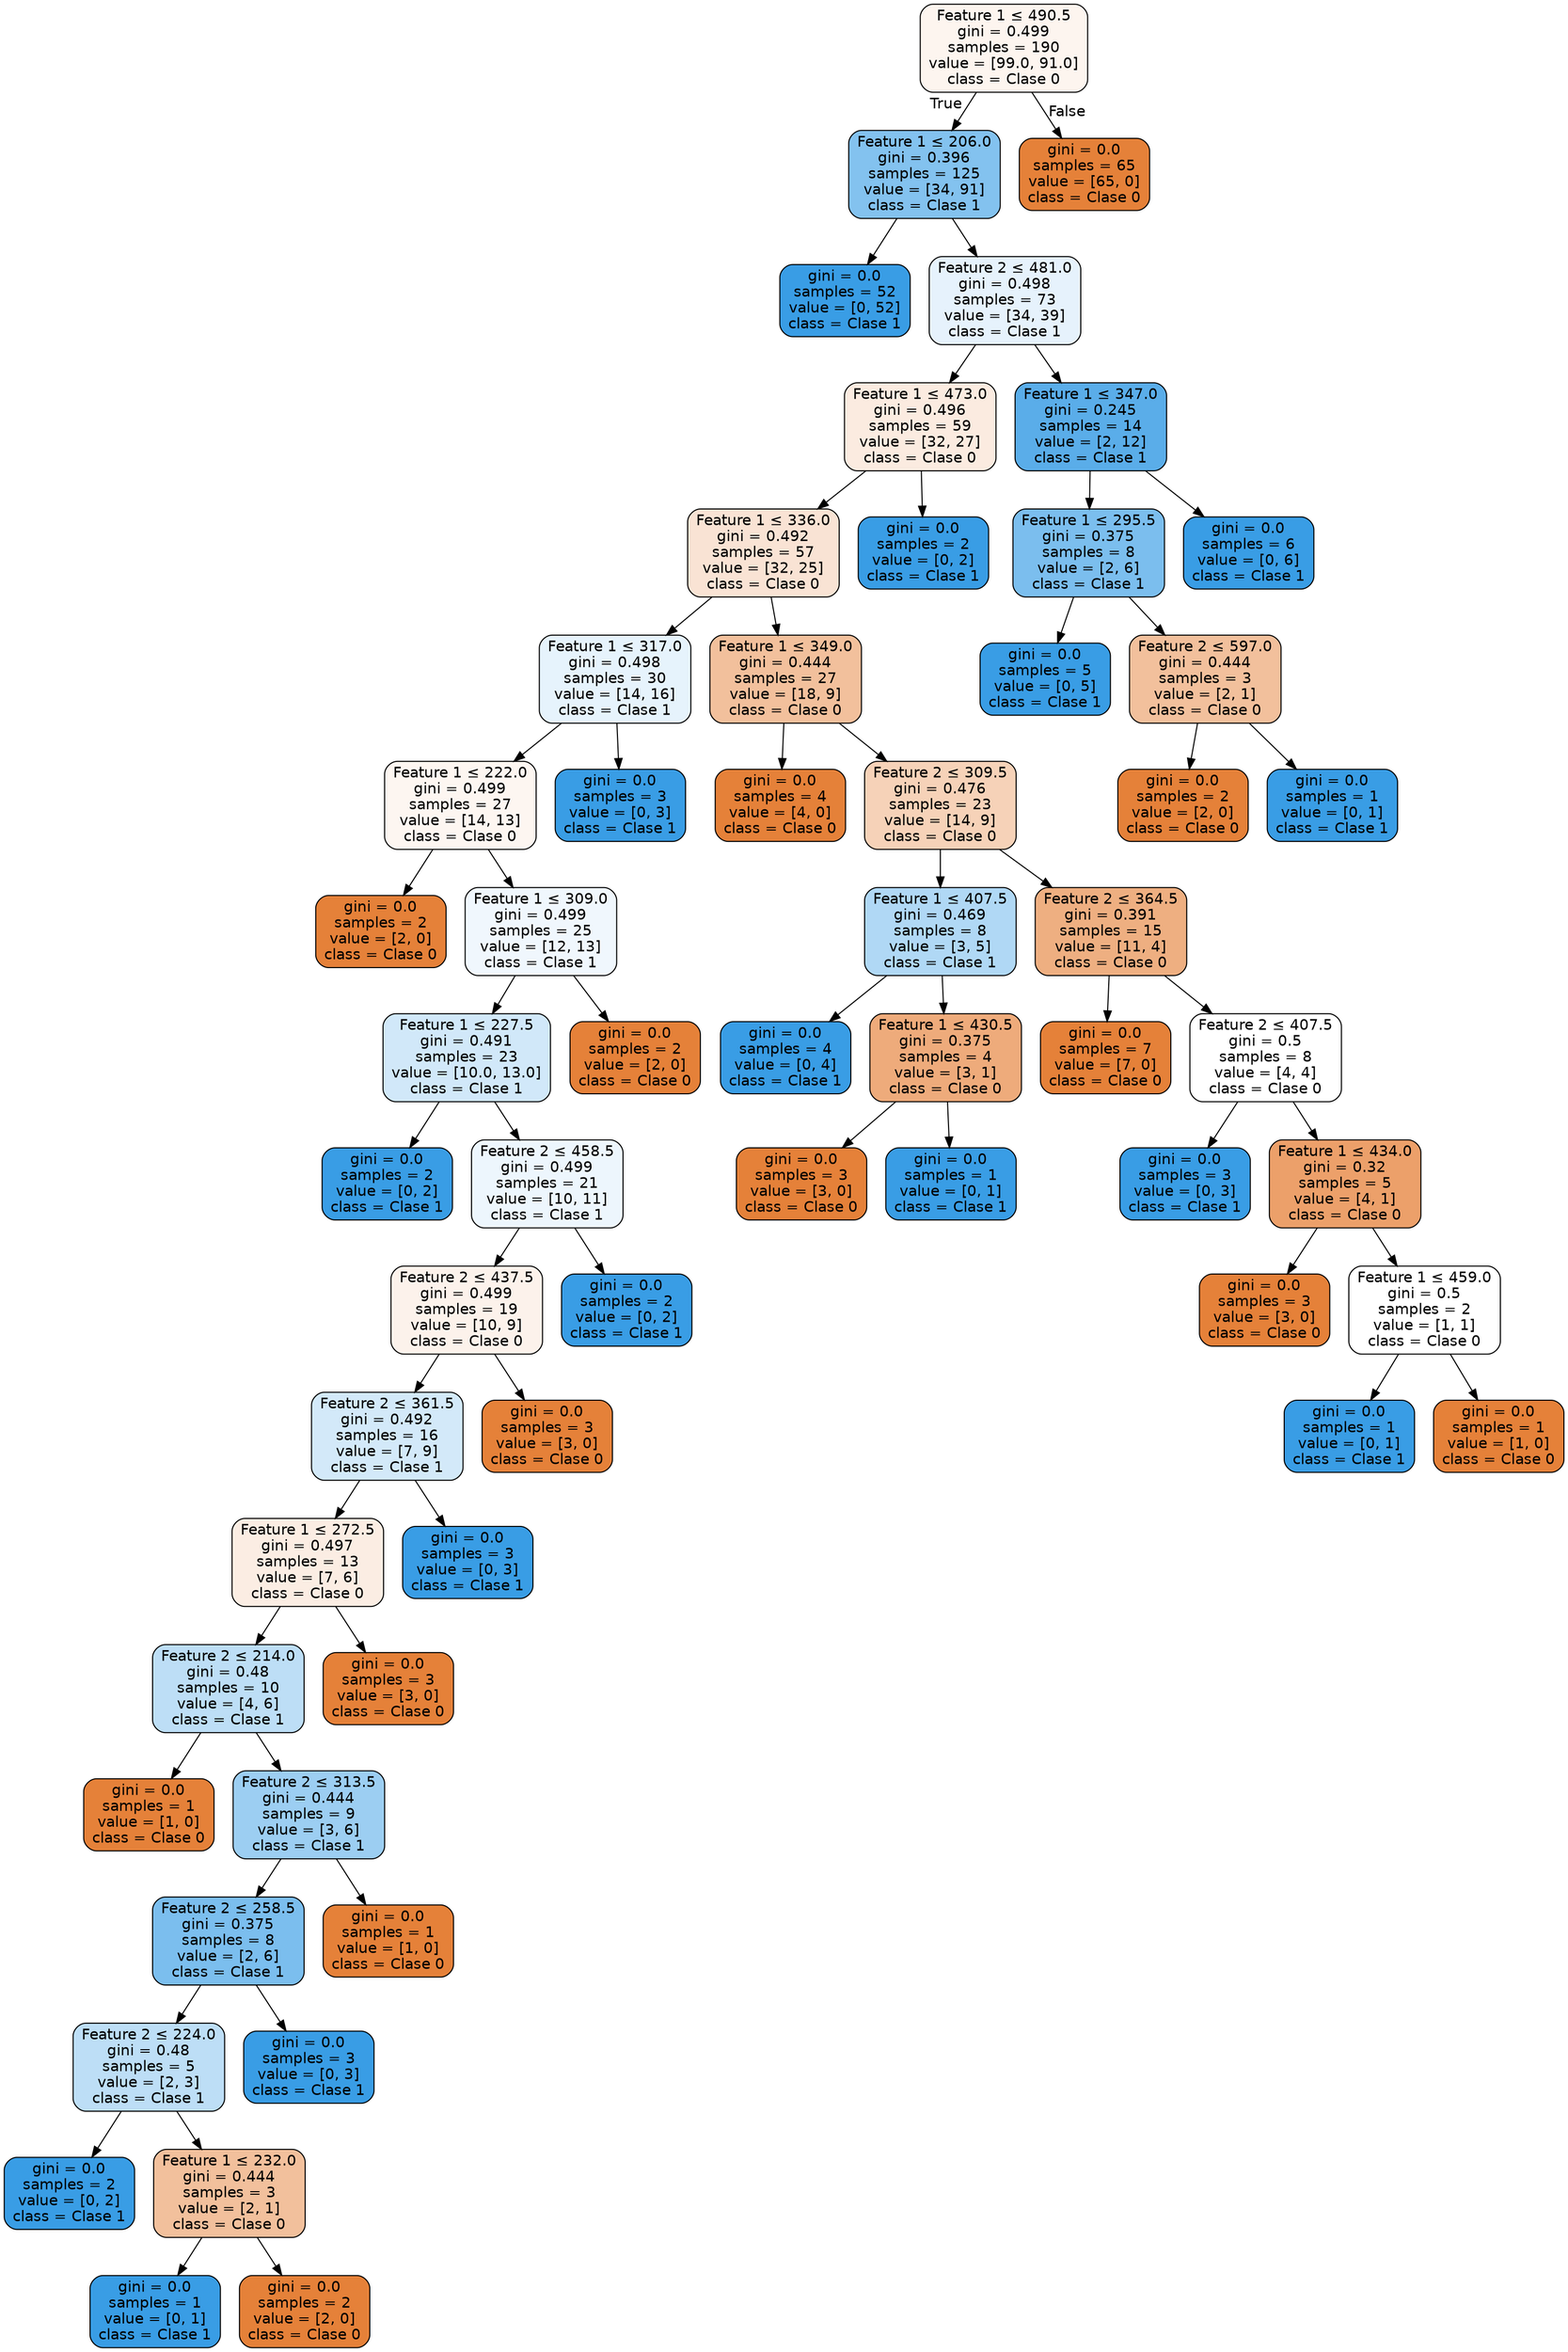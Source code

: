 digraph Tree {
node [shape=box, style="filled, rounded", color="black", fontname="helvetica"] ;
edge [fontname="helvetica"] ;
0 [label=<Feature 1 &le; 490.5<br/>gini = 0.499<br/>samples = 190<br/>value = [99.0, 91.0]<br/>class = Clase 0>, fillcolor="#fdf5ef"] ;
1 [label=<Feature 1 &le; 206.0<br/>gini = 0.396<br/>samples = 125<br/>value = [34, 91]<br/>class = Clase 1>, fillcolor="#83c2ef"] ;
0 -> 1 [labeldistance=2.5, labelangle=45, headlabel="True"] ;
2 [label=<gini = 0.0<br/>samples = 52<br/>value = [0, 52]<br/>class = Clase 1>, fillcolor="#399de5"] ;
1 -> 2 ;
3 [label=<Feature 2 &le; 481.0<br/>gini = 0.498<br/>samples = 73<br/>value = [34, 39]<br/>class = Clase 1>, fillcolor="#e6f2fc"] ;
1 -> 3 ;
4 [label=<Feature 1 &le; 473.0<br/>gini = 0.496<br/>samples = 59<br/>value = [32, 27]<br/>class = Clase 0>, fillcolor="#fbebe0"] ;
3 -> 4 ;
5 [label=<Feature 1 &le; 336.0<br/>gini = 0.492<br/>samples = 57<br/>value = [32, 25]<br/>class = Clase 0>, fillcolor="#f9e3d4"] ;
4 -> 5 ;
6 [label=<Feature 1 &le; 317.0<br/>gini = 0.498<br/>samples = 30<br/>value = [14, 16]<br/>class = Clase 1>, fillcolor="#e6f3fc"] ;
5 -> 6 ;
7 [label=<Feature 1 &le; 222.0<br/>gini = 0.499<br/>samples = 27<br/>value = [14, 13]<br/>class = Clase 0>, fillcolor="#fdf6f1"] ;
6 -> 7 ;
8 [label=<gini = 0.0<br/>samples = 2<br/>value = [2, 0]<br/>class = Clase 0>, fillcolor="#e58139"] ;
7 -> 8 ;
9 [label=<Feature 1 &le; 309.0<br/>gini = 0.499<br/>samples = 25<br/>value = [12, 13]<br/>class = Clase 1>, fillcolor="#f0f7fd"] ;
7 -> 9 ;
10 [label=<Feature 1 &le; 227.5<br/>gini = 0.491<br/>samples = 23<br/>value = [10.0, 13.0]<br/>class = Clase 1>, fillcolor="#d1e8f9"] ;
9 -> 10 ;
11 [label=<gini = 0.0<br/>samples = 2<br/>value = [0, 2]<br/>class = Clase 1>, fillcolor="#399de5"] ;
10 -> 11 ;
12 [label=<Feature 2 &le; 458.5<br/>gini = 0.499<br/>samples = 21<br/>value = [10, 11]<br/>class = Clase 1>, fillcolor="#edf6fd"] ;
10 -> 12 ;
13 [label=<Feature 2 &le; 437.5<br/>gini = 0.499<br/>samples = 19<br/>value = [10, 9]<br/>class = Clase 0>, fillcolor="#fcf2eb"] ;
12 -> 13 ;
14 [label=<Feature 2 &le; 361.5<br/>gini = 0.492<br/>samples = 16<br/>value = [7, 9]<br/>class = Clase 1>, fillcolor="#d3e9f9"] ;
13 -> 14 ;
15 [label=<Feature 1 &le; 272.5<br/>gini = 0.497<br/>samples = 13<br/>value = [7, 6]<br/>class = Clase 0>, fillcolor="#fbede3"] ;
14 -> 15 ;
16 [label=<Feature 2 &le; 214.0<br/>gini = 0.48<br/>samples = 10<br/>value = [4, 6]<br/>class = Clase 1>, fillcolor="#bddef6"] ;
15 -> 16 ;
17 [label=<gini = 0.0<br/>samples = 1<br/>value = [1, 0]<br/>class = Clase 0>, fillcolor="#e58139"] ;
16 -> 17 ;
18 [label=<Feature 2 &le; 313.5<br/>gini = 0.444<br/>samples = 9<br/>value = [3, 6]<br/>class = Clase 1>, fillcolor="#9ccef2"] ;
16 -> 18 ;
19 [label=<Feature 2 &le; 258.5<br/>gini = 0.375<br/>samples = 8<br/>value = [2, 6]<br/>class = Clase 1>, fillcolor="#7bbeee"] ;
18 -> 19 ;
20 [label=<Feature 2 &le; 224.0<br/>gini = 0.48<br/>samples = 5<br/>value = [2, 3]<br/>class = Clase 1>, fillcolor="#bddef6"] ;
19 -> 20 ;
21 [label=<gini = 0.0<br/>samples = 2<br/>value = [0, 2]<br/>class = Clase 1>, fillcolor="#399de5"] ;
20 -> 21 ;
22 [label=<Feature 1 &le; 232.0<br/>gini = 0.444<br/>samples = 3<br/>value = [2, 1]<br/>class = Clase 0>, fillcolor="#f2c09c"] ;
20 -> 22 ;
23 [label=<gini = 0.0<br/>samples = 1<br/>value = [0, 1]<br/>class = Clase 1>, fillcolor="#399de5"] ;
22 -> 23 ;
24 [label=<gini = 0.0<br/>samples = 2<br/>value = [2, 0]<br/>class = Clase 0>, fillcolor="#e58139"] ;
22 -> 24 ;
25 [label=<gini = 0.0<br/>samples = 3<br/>value = [0, 3]<br/>class = Clase 1>, fillcolor="#399de5"] ;
19 -> 25 ;
26 [label=<gini = 0.0<br/>samples = 1<br/>value = [1, 0]<br/>class = Clase 0>, fillcolor="#e58139"] ;
18 -> 26 ;
27 [label=<gini = 0.0<br/>samples = 3<br/>value = [3, 0]<br/>class = Clase 0>, fillcolor="#e58139"] ;
15 -> 27 ;
28 [label=<gini = 0.0<br/>samples = 3<br/>value = [0, 3]<br/>class = Clase 1>, fillcolor="#399de5"] ;
14 -> 28 ;
29 [label=<gini = 0.0<br/>samples = 3<br/>value = [3, 0]<br/>class = Clase 0>, fillcolor="#e58139"] ;
13 -> 29 ;
30 [label=<gini = 0.0<br/>samples = 2<br/>value = [0, 2]<br/>class = Clase 1>, fillcolor="#399de5"] ;
12 -> 30 ;
31 [label=<gini = 0.0<br/>samples = 2<br/>value = [2, 0]<br/>class = Clase 0>, fillcolor="#e58139"] ;
9 -> 31 ;
32 [label=<gini = 0.0<br/>samples = 3<br/>value = [0, 3]<br/>class = Clase 1>, fillcolor="#399de5"] ;
6 -> 32 ;
33 [label=<Feature 1 &le; 349.0<br/>gini = 0.444<br/>samples = 27<br/>value = [18, 9]<br/>class = Clase 0>, fillcolor="#f2c09c"] ;
5 -> 33 ;
34 [label=<gini = 0.0<br/>samples = 4<br/>value = [4, 0]<br/>class = Clase 0>, fillcolor="#e58139"] ;
33 -> 34 ;
35 [label=<Feature 2 &le; 309.5<br/>gini = 0.476<br/>samples = 23<br/>value = [14, 9]<br/>class = Clase 0>, fillcolor="#f6d2b8"] ;
33 -> 35 ;
36 [label=<Feature 1 &le; 407.5<br/>gini = 0.469<br/>samples = 8<br/>value = [3, 5]<br/>class = Clase 1>, fillcolor="#b0d8f5"] ;
35 -> 36 ;
37 [label=<gini = 0.0<br/>samples = 4<br/>value = [0, 4]<br/>class = Clase 1>, fillcolor="#399de5"] ;
36 -> 37 ;
38 [label=<Feature 1 &le; 430.5<br/>gini = 0.375<br/>samples = 4<br/>value = [3, 1]<br/>class = Clase 0>, fillcolor="#eeab7b"] ;
36 -> 38 ;
39 [label=<gini = 0.0<br/>samples = 3<br/>value = [3, 0]<br/>class = Clase 0>, fillcolor="#e58139"] ;
38 -> 39 ;
40 [label=<gini = 0.0<br/>samples = 1<br/>value = [0, 1]<br/>class = Clase 1>, fillcolor="#399de5"] ;
38 -> 40 ;
41 [label=<Feature 2 &le; 364.5<br/>gini = 0.391<br/>samples = 15<br/>value = [11, 4]<br/>class = Clase 0>, fillcolor="#eeaf81"] ;
35 -> 41 ;
42 [label=<gini = 0.0<br/>samples = 7<br/>value = [7, 0]<br/>class = Clase 0>, fillcolor="#e58139"] ;
41 -> 42 ;
43 [label=<Feature 2 &le; 407.5<br/>gini = 0.5<br/>samples = 8<br/>value = [4, 4]<br/>class = Clase 0>, fillcolor="#ffffff"] ;
41 -> 43 ;
44 [label=<gini = 0.0<br/>samples = 3<br/>value = [0, 3]<br/>class = Clase 1>, fillcolor="#399de5"] ;
43 -> 44 ;
45 [label=<Feature 1 &le; 434.0<br/>gini = 0.32<br/>samples = 5<br/>value = [4, 1]<br/>class = Clase 0>, fillcolor="#eca06a"] ;
43 -> 45 ;
46 [label=<gini = 0.0<br/>samples = 3<br/>value = [3, 0]<br/>class = Clase 0>, fillcolor="#e58139"] ;
45 -> 46 ;
47 [label=<Feature 1 &le; 459.0<br/>gini = 0.5<br/>samples = 2<br/>value = [1, 1]<br/>class = Clase 0>, fillcolor="#ffffff"] ;
45 -> 47 ;
48 [label=<gini = 0.0<br/>samples = 1<br/>value = [0, 1]<br/>class = Clase 1>, fillcolor="#399de5"] ;
47 -> 48 ;
49 [label=<gini = 0.0<br/>samples = 1<br/>value = [1, 0]<br/>class = Clase 0>, fillcolor="#e58139"] ;
47 -> 49 ;
50 [label=<gini = 0.0<br/>samples = 2<br/>value = [0, 2]<br/>class = Clase 1>, fillcolor="#399de5"] ;
4 -> 50 ;
51 [label=<Feature 1 &le; 347.0<br/>gini = 0.245<br/>samples = 14<br/>value = [2, 12]<br/>class = Clase 1>, fillcolor="#5aade9"] ;
3 -> 51 ;
52 [label=<Feature 1 &le; 295.5<br/>gini = 0.375<br/>samples = 8<br/>value = [2, 6]<br/>class = Clase 1>, fillcolor="#7bbeee"] ;
51 -> 52 ;
53 [label=<gini = 0.0<br/>samples = 5<br/>value = [0, 5]<br/>class = Clase 1>, fillcolor="#399de5"] ;
52 -> 53 ;
54 [label=<Feature 2 &le; 597.0<br/>gini = 0.444<br/>samples = 3<br/>value = [2, 1]<br/>class = Clase 0>, fillcolor="#f2c09c"] ;
52 -> 54 ;
55 [label=<gini = 0.0<br/>samples = 2<br/>value = [2, 0]<br/>class = Clase 0>, fillcolor="#e58139"] ;
54 -> 55 ;
56 [label=<gini = 0.0<br/>samples = 1<br/>value = [0, 1]<br/>class = Clase 1>, fillcolor="#399de5"] ;
54 -> 56 ;
57 [label=<gini = 0.0<br/>samples = 6<br/>value = [0, 6]<br/>class = Clase 1>, fillcolor="#399de5"] ;
51 -> 57 ;
58 [label=<gini = 0.0<br/>samples = 65<br/>value = [65, 0]<br/>class = Clase 0>, fillcolor="#e58139"] ;
0 -> 58 [labeldistance=2.5, labelangle=-45, headlabel="False"] ;
}
